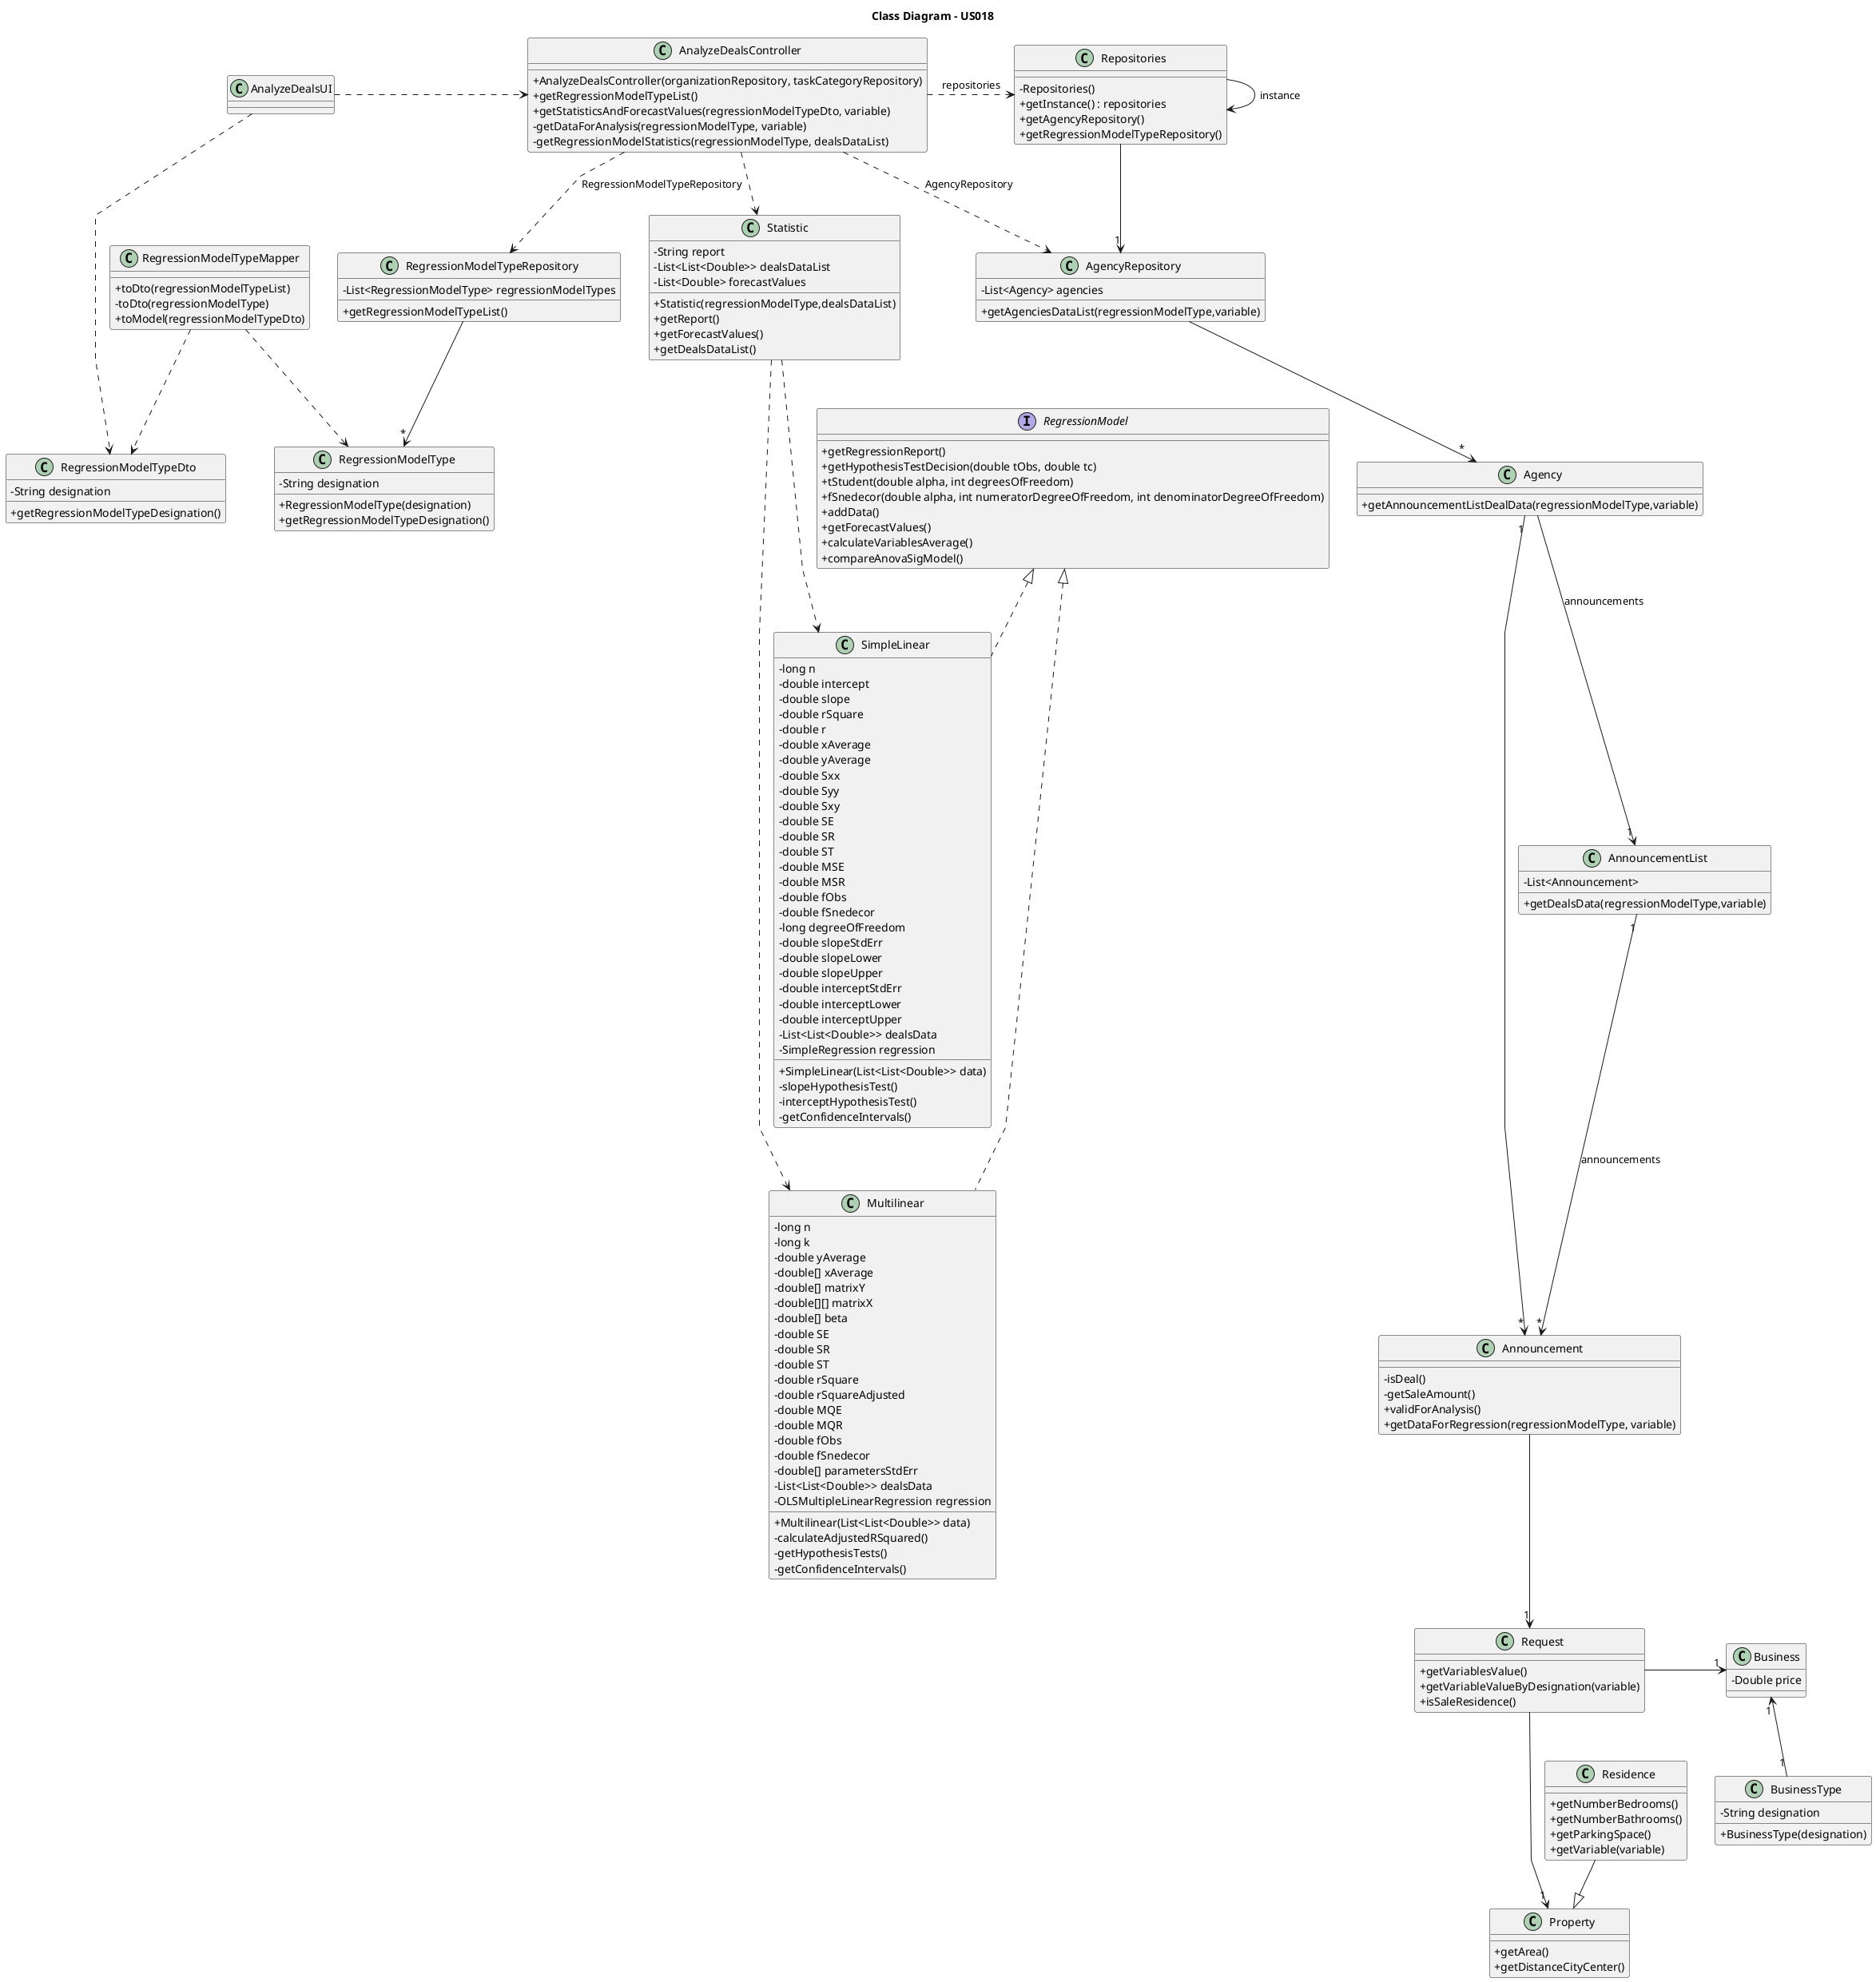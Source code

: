 @startuml
'skinparam monochrome true
skinparam packageStyle rectangle
skinparam shadowing false
skinparam linetype polyline
'skinparam linetype orto

skinparam classAttributeIconSize 0

'left to right direction


title Class Diagram - US018


class Agency {
    + getAnnouncementListDealData(regressionModelType,variable)
}

class AnnouncementList {
    - List<Announcement>
    + getDealsData(regressionModelType,variable)
}

class Announcement {
 - isDeal()
 - getSaleAmount()
 + validForAnalysis()
 + getDataForRegression(regressionModelType, variable)

}

class Request {
 + getVariablesValue()
 + getVariableValueByDesignation(variable)
 + isSaleResidence()
}

class Residence {
 + getNumberBedrooms()
 + getNumberBathrooms()
 + getParkingSpace()
 + getVariable(variable)
}
class Property {
 + getArea()
 + getDistanceCityCenter()
}

class AgencyRepository {
    - List<Agency> agencies
    + getAgenciesDataList(regressionModelType,variable)
}
class RegressionModelTypeRepository {
-List<RegressionModelType> regressionModelTypes
    + getRegressionModelTypeList()
}

class RegressionModelType {
- String designation
+ RegressionModelType(designation)
 + getRegressionModelTypeDesignation()
}

class RegressionModelTypeMapper {
 + toDto(regressionModelTypeList)
 - toDto(regressionModelType)
 + toModel(regressionModelTypeDto)
}

class RegressionModelTypeDto {
- String designation
+ getRegressionModelTypeDesignation()
}

class Statistic {
- String report
- List<List<Double>> dealsDataList
- List<Double> forecastValues
+ Statistic(regressionModelType,dealsDataList)
 + getReport()
 + getForecastValues()
 + getDealsDataList()
}

class Business
{
    - Double price
}
class BusinessType
{
- String designation
+ BusinessType(designation)
}

class Repositories {
    - Repositories()
    + getInstance() : repositories
    + getAgencyRepository()
    + getRegressionModelTypeRepository()
}

class AnalyzeDealsController {
    + AnalyzeDealsController(organizationRepository, taskCategoryRepository)
    + getRegressionModelTypeList()
    + getStatisticsAndForecastValues(regressionModelTypeDto, variable)
    - getDataForAnalysis(regressionModelType, variable)
    - getRegressionModelStatistics(regressionModelType, dealsDataList)
}


class AnalyzeDealsUI{
}

class SimpleLinear implements RegressionModel {
- long n
- double intercept
- double slope
- double rSquare
- double r
- double xAverage
- double yAverage
- double Sxx
- double Syy
- double Sxy
- double SE
- double SR
- double ST
- double MSE
- double MSR
- double fObs
- double fSnedecor
- long degreeOfFreedom
- double slopeStdErr
- double slopeLower
- double slopeUpper
- double interceptStdErr
- double interceptLower
- double interceptUpper
- List<List<Double>> dealsData
- SimpleRegression regression
+ SimpleLinear(List<List<Double>> data)
- slopeHypothesisTest()
- interceptHypothesisTest()
- getConfidenceIntervals()
}
class Multilinear implements RegressionModel {
- long n
- long k
- double yAverage
- double[] xAverage
- double[] matrixY
- double[][] matrixX
- double[] beta
- double SE
- double SR
- double ST
- double rSquare
- double rSquareAdjusted
- double MQE
- double MQR
- double fObs
- double fSnedecor
- double[] parametersStdErr
- List<List<Double>> dealsData
- OLSMultipleLinearRegression regression
+ Multilinear(List<List<Double>> data)
- calculateAdjustedRSquared()
- getHypothesisTests()
- getConfidenceIntervals()

}
interface RegressionModel {
+ getRegressionReport()
+ getHypothesisTestDecision(double tObs, double tc)
+ tStudent(double alpha, int degreesOfFreedom)
+ fSnedecor(double alpha, int numeratorDegreeOfFreedom, int denominatorDegreeOfFreedom)
+ addData()
+ getForecastValues()
+ calculateVariablesAverage()
+ compareAnovaSigModel()
}



Repositories -> Repositories : instance

AnalyzeDealsUI .> AnalyzeDealsController
AnalyzeDealsUI .--> RegressionModelTypeDto

RegressionModelTypeMapper .> RegressionModelTypeDto
RegressionModelTypeMapper .-> RegressionModelType

AnalyzeDealsController .> Repositories : repositories

Repositories --> "1" AgencyRepository

AnalyzeDealsController ..> AgencyRepository : AgencyRepository
AnalyzeDealsController ..> RegressionModelTypeRepository : RegressionModelTypeRepository
AnalyzeDealsController ..> Statistic
Statistic .--> SimpleLinear
Statistic .---> Multilinear

RegressionModelTypeRepository --> "*" RegressionModelType

AgencyRepository --> "*" Agency

AnnouncementList "1" --> "*" Announcement : announcements
Announcement --> "1" Request
Request  ---> "1" Property
    Request -> "1" Business
    Business "1" <-- "1" BusinessType
Residence --|> Property
Agency "1" --> "*" Announcement
Agency  --> "1" AnnouncementList : announcements

@enduml